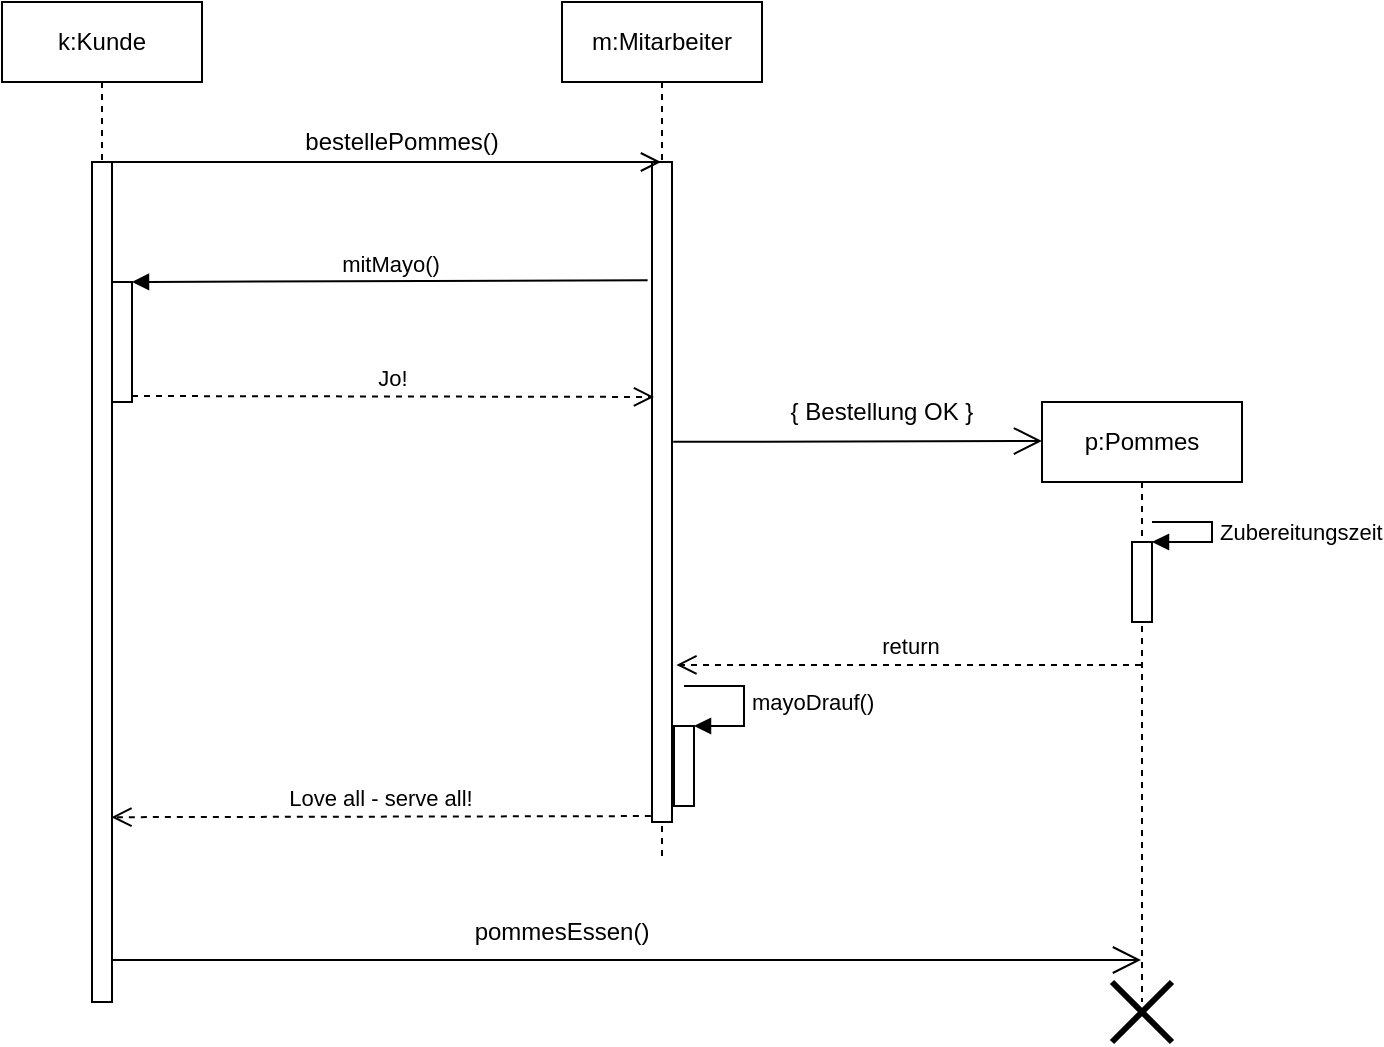 <mxfile>
    <diagram id="Kmcqd6PwOPzC5rmFmxoR" name="Seite-1">
        <mxGraphModel dx="803" dy="268" grid="1" gridSize="10" guides="1" tooltips="1" connect="1" arrows="1" fold="1" page="1" pageScale="1" pageWidth="827" pageHeight="1169" math="0" shadow="0">
            <root>
                <mxCell id="0"/>
                <mxCell id="1" parent="0"/>
                <mxCell id="2" value="k:Kunde" style="shape=umlLifeline;perimeter=lifelinePerimeter;whiteSpace=wrap;html=1;container=1;collapsible=0;recursiveResize=0;outlineConnect=0;" vertex="1" parent="1">
                    <mxGeometry x="120" y="40" width="100" height="500" as="geometry"/>
                </mxCell>
                <mxCell id="5" value="" style="html=1;points=[];perimeter=orthogonalPerimeter;" vertex="1" parent="2">
                    <mxGeometry x="45" y="80" width="10" height="420" as="geometry"/>
                </mxCell>
                <mxCell id="12" value="" style="html=1;points=[];perimeter=orthogonalPerimeter;" vertex="1" parent="2">
                    <mxGeometry x="55" y="140" width="10" height="60" as="geometry"/>
                </mxCell>
                <mxCell id="3" value="m:Mitarbeiter" style="shape=umlLifeline;perimeter=lifelinePerimeter;whiteSpace=wrap;html=1;container=1;collapsible=0;recursiveResize=0;outlineConnect=0;" vertex="1" parent="1">
                    <mxGeometry x="400" y="40" width="100" height="430" as="geometry"/>
                </mxCell>
                <mxCell id="6" value="" style="html=1;points=[];perimeter=orthogonalPerimeter;" vertex="1" parent="3">
                    <mxGeometry x="45" y="80" width="10" height="330" as="geometry"/>
                </mxCell>
                <mxCell id="4" value="p:Pommes" style="shape=umlLifeline;perimeter=lifelinePerimeter;whiteSpace=wrap;html=1;container=1;collapsible=0;recursiveResize=0;outlineConnect=0;" vertex="1" parent="1">
                    <mxGeometry x="640" y="240" width="100" height="300" as="geometry"/>
                </mxCell>
                <mxCell id="17" value="" style="html=1;points=[];perimeter=orthogonalPerimeter;" vertex="1" parent="4">
                    <mxGeometry x="45" y="70" width="10" height="40" as="geometry"/>
                </mxCell>
                <mxCell id="18" value="Zubereitungszeit" style="edgeStyle=orthogonalEdgeStyle;html=1;align=left;spacingLeft=2;endArrow=block;rounded=0;entryX=1;entryY=0;" edge="1" target="17" parent="4">
                    <mxGeometry relative="1" as="geometry">
                        <mxPoint x="55" y="60" as="sourcePoint"/>
                        <Array as="points">
                            <mxPoint x="85" y="60"/>
                        </Array>
                    </mxGeometry>
                </mxCell>
                <mxCell id="9" value="" style="endArrow=open;startArrow=none;endFill=0;startFill=0;endSize=8;html=1;verticalAlign=bottom;labelBackgroundColor=none;strokeWidth=1;" edge="1" parent="1" target="3">
                    <mxGeometry width="160" relative="1" as="geometry">
                        <mxPoint x="170" y="120" as="sourcePoint"/>
                        <mxPoint x="330" y="120" as="targetPoint"/>
                    </mxGeometry>
                </mxCell>
                <mxCell id="10" value="bestellePommes()" style="text;html=1;strokeColor=none;fillColor=none;align=center;verticalAlign=middle;whiteSpace=wrap;rounded=0;" vertex="1" parent="1">
                    <mxGeometry x="290" y="70" width="60" height="80" as="geometry"/>
                </mxCell>
                <mxCell id="13" value="mitMayo()" style="html=1;verticalAlign=bottom;endArrow=block;entryX=1;entryY=0;exitX=-0.22;exitY=0.179;exitDx=0;exitDy=0;exitPerimeter=0;" edge="1" target="12" parent="1" source="6">
                    <mxGeometry relative="1" as="geometry">
                        <mxPoint x="440" y="180" as="sourcePoint"/>
                    </mxGeometry>
                </mxCell>
                <mxCell id="14" value="Jo!" style="html=1;verticalAlign=bottom;endArrow=open;dashed=1;endSize=8;exitX=1;exitY=0.95;entryX=0.1;entryY=0.356;entryDx=0;entryDy=0;entryPerimeter=0;" edge="1" source="12" parent="1" target="6">
                    <mxGeometry relative="1" as="geometry">
                        <mxPoint x="440" y="237" as="targetPoint"/>
                    </mxGeometry>
                </mxCell>
                <mxCell id="15" value="" style="endArrow=open;endFill=1;endSize=12;html=1;exitX=1.06;exitY=0.424;exitDx=0;exitDy=0;exitPerimeter=0;" edge="1" parent="1" source="6">
                    <mxGeometry width="160" relative="1" as="geometry">
                        <mxPoint x="460" y="260" as="sourcePoint"/>
                        <mxPoint x="640" y="259.5" as="targetPoint"/>
                    </mxGeometry>
                </mxCell>
                <mxCell id="16" value="{ Bestellung OK }" style="text;html=1;strokeColor=none;fillColor=none;align=center;verticalAlign=middle;whiteSpace=wrap;rounded=0;" vertex="1" parent="1">
                    <mxGeometry x="510" y="230" width="100" height="30" as="geometry"/>
                </mxCell>
                <mxCell id="20" value="return" style="html=1;verticalAlign=bottom;endArrow=open;dashed=1;endSize=8;entryX=1.22;entryY=0.762;entryDx=0;entryDy=0;entryPerimeter=0;" edge="1" parent="1" source="4" target="6">
                    <mxGeometry relative="1" as="geometry">
                        <mxPoint x="550" y="350" as="sourcePoint"/>
                        <mxPoint x="470" y="350" as="targetPoint"/>
                    </mxGeometry>
                </mxCell>
                <mxCell id="25" value="" style="html=1;points=[];perimeter=orthogonalPerimeter;" vertex="1" parent="1">
                    <mxGeometry x="456" y="402" width="10" height="40" as="geometry"/>
                </mxCell>
                <mxCell id="26" value="mayoDrauf()" style="edgeStyle=orthogonalEdgeStyle;html=1;align=left;spacingLeft=2;endArrow=block;rounded=0;entryX=1;entryY=0;" edge="1" target="25" parent="1">
                    <mxGeometry relative="1" as="geometry">
                        <mxPoint x="461" y="382" as="sourcePoint"/>
                        <Array as="points">
                            <mxPoint x="491" y="382"/>
                        </Array>
                    </mxGeometry>
                </mxCell>
                <mxCell id="27" value="Love all - serve all!" style="html=1;verticalAlign=bottom;endArrow=open;dashed=1;endSize=8;entryX=0.971;entryY=0.78;entryDx=0;entryDy=0;entryPerimeter=0;exitX=-0.057;exitY=0.991;exitDx=0;exitDy=0;exitPerimeter=0;" edge="1" parent="1" source="6" target="5">
                    <mxGeometry x="0.001" relative="1" as="geometry">
                        <mxPoint x="440" y="450" as="sourcePoint"/>
                        <mxPoint x="180" y="450" as="targetPoint"/>
                        <mxPoint as="offset"/>
                    </mxGeometry>
                </mxCell>
                <mxCell id="28" value="" style="endArrow=open;endFill=1;endSize=12;html=1;exitX=0.971;exitY=0.95;exitDx=0;exitDy=0;exitPerimeter=0;" edge="1" parent="1" source="5" target="4">
                    <mxGeometry width="160" relative="1" as="geometry">
                        <mxPoint x="180" y="500" as="sourcePoint"/>
                        <mxPoint x="340" y="500" as="targetPoint"/>
                    </mxGeometry>
                </mxCell>
                <mxCell id="29" value="pommesEssen()" style="text;html=1;strokeColor=none;fillColor=none;align=center;verticalAlign=middle;whiteSpace=wrap;rounded=0;" vertex="1" parent="1">
                    <mxGeometry x="370" y="490" width="60" height="30" as="geometry"/>
                </mxCell>
                <mxCell id="30" value="" style="shape=umlDestroy;whiteSpace=wrap;html=1;strokeWidth=3;" vertex="1" parent="1">
                    <mxGeometry x="675" y="530" width="30" height="30" as="geometry"/>
                </mxCell>
            </root>
        </mxGraphModel>
    </diagram>
</mxfile>